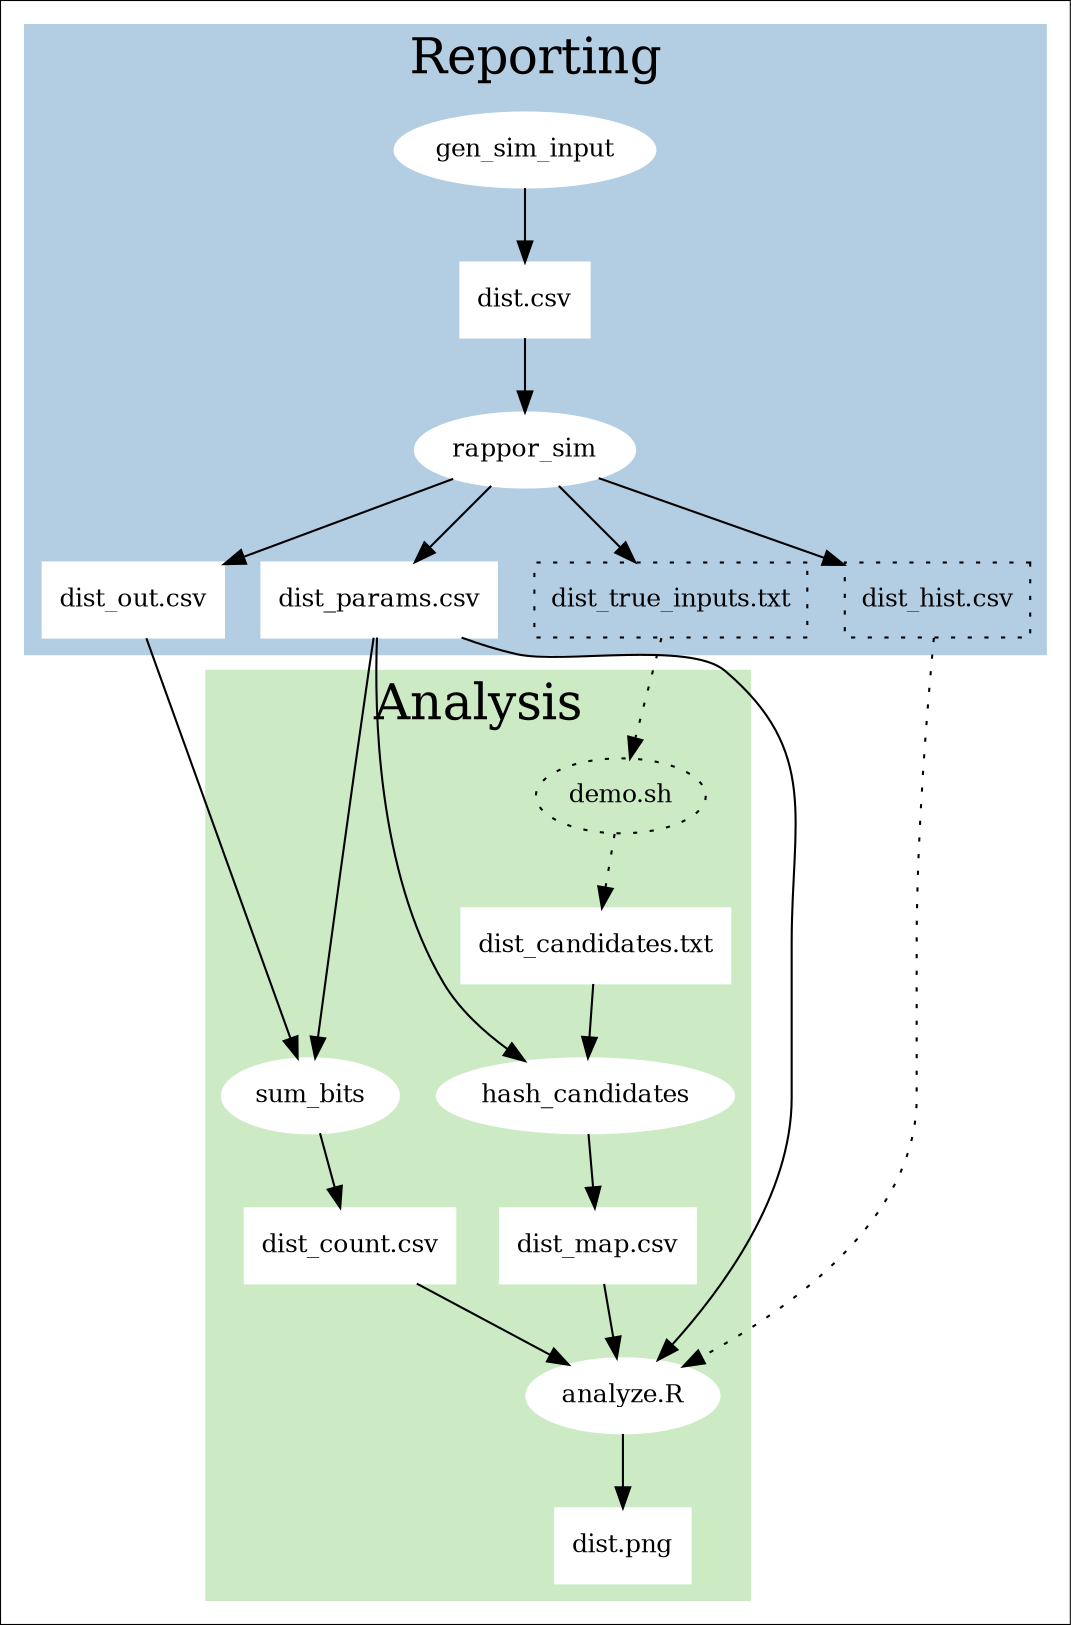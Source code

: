 // Based on http://graphviz.org/content/cluster

// Node types:
//   Rectangle: process
//   Oval: data
//   Diamond: debug/simulation data

digraph G {
  //rankdir="LR";  // left to right layout

  // http://www.graphviz.org/content/color-names
  colorscheme=pastel13;

  subgraph cluster_0 {
    graph [ fontsize=24 ];
    label = "Reporting";
    style=filled;
    color=2;

    node [style=filled, color=white, fontsize=12];

    gen_sim_input -> dist_csv -> rappor_sim;
    
    rappor_sim -> out;
    rappor_sim -> params;
    rappor_sim -> hist;
    rappor_sim -> true_inputs;

    // Process
    rappor_sim [label="rappor_sim"];

    // Data
    dist_csv [shape=box, label="dist.csv"];
    out [shape=box, label="dist_out.csv"];
    params [shape=box, label="dist_params.csv"];

    // simulation data
    hist [shape=box, style=dotted, color=black, label="dist_hist.csv"];
    true_inputs [shape=box, style=dotted, color=black, label="dist_true_inputs.txt"];
  }

  subgraph cluster_1 {
    graph [ fontsize=24 ];
    label = "Analysis";
    style = filled;
    color=3;

    node [style=filled, color=white, fontsize=12];

    sum_bits -> counts;

    // sum_bits needs the params to construct the matrix.  Technically it could
    // infer it, but this is simple.
    params -> sum_bits;

    // only in the simulation
    true_inputs -> demo_sh -> candidates [style=dotted];

    candidates -> hash_candidates -> map;
    params -> hash_candidates;

    params -> analyze;
    map -> analyze;
    counts -> analyze;
    hist -> analyze [style=dotted];  // only for comparison

    analyze -> plot_png;

    // Processes
    analyze [label="analyze.R"];
    demo_sh [label="demo.sh", style=dotted, color=black];

    // Data
    counts [shape=box, label="dist_count.csv"];
    candidates [shape=box, label="dist_candidates.txt"];
    map [shape=box, label="dist_map.csv"];

    plot_png [shape=box, label="dist.png"];

  }

  out -> sum_bits;
}
